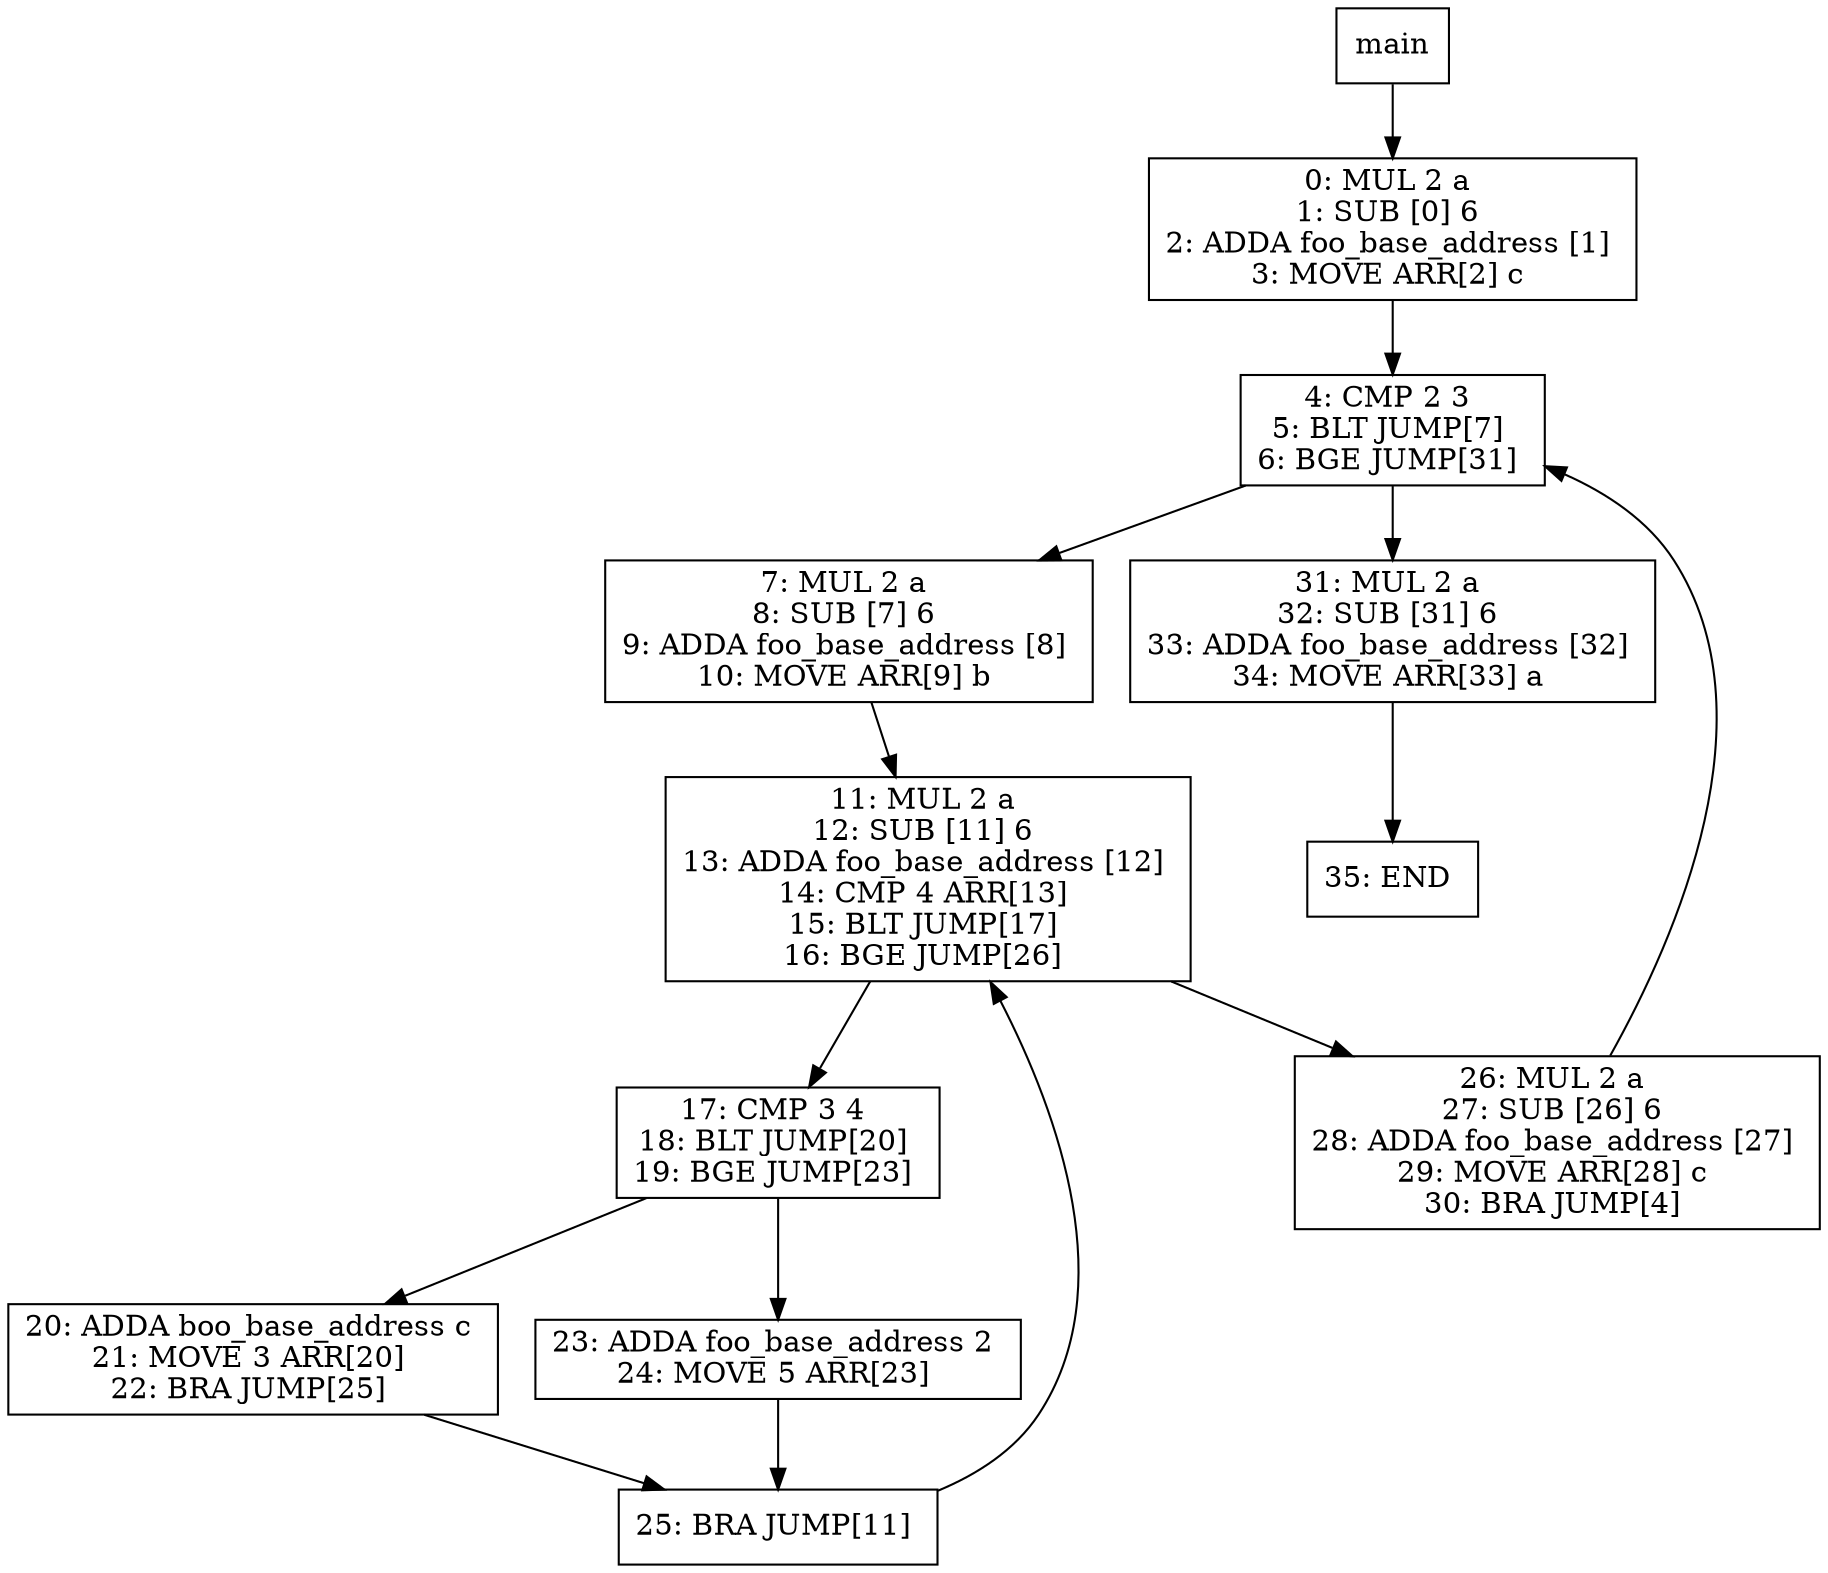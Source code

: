 digraph test027 {
node [shape=box]
492[label="main"]
492 -> 495
495[label="0: MUL 2 a 
1: SUB [0] 6 
2: ADDA foo_base_address [1] 
3: MOVE ARR[2] c 
"]
495 -> 496
496[label="4: CMP 2 3 
5: BLT JUMP[7] 
6: BGE JUMP[31] 
"]
496 -> 498
498[label="7: MUL 2 a 
8: SUB [7] 6 
9: ADDA foo_base_address [8] 
10: MOVE ARR[9] b 
"]
498 -> 499
499[label="11: MUL 2 a 
12: SUB [11] 6 
13: ADDA foo_base_address [12] 
14: CMP 4 ARR[13] 
15: BLT JUMP[17] 
16: BGE JUMP[26] 
"]
499 -> 501
501[label="17: CMP 3 4 
18: BLT JUMP[20] 
19: BGE JUMP[23] 
"]
501 -> 503
503[label="20: ADDA boo_base_address c 
21: MOVE 3 ARR[20] 
22: BRA JUMP[25] 
"]
503 -> 502
502[label="25: BRA JUMP[11] 
"]
502 -> 499
501 -> 504
504[label="23: ADDA foo_base_address 2 
24: MOVE 5 ARR[23] 
"]
504 -> 502
499 -> 500
500[label="26: MUL 2 a 
27: SUB [26] 6 
28: ADDA foo_base_address [27] 
29: MOVE ARR[28] c 
30: BRA JUMP[4] 
"]
500 -> 496
496 -> 497
497[label="31: MUL 2 a 
32: SUB [31] 6 
33: ADDA foo_base_address [32] 
34: MOVE ARR[33] a 
"]
497 -> 507
507[label="35: END 
"]
}
